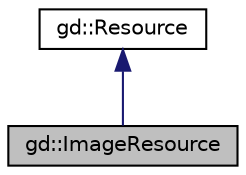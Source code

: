 digraph "gd::ImageResource"
{
  edge [fontname="Helvetica",fontsize="10",labelfontname="Helvetica",labelfontsize="10"];
  node [fontname="Helvetica",fontsize="10",shape=record];
  Node1 [label="gd::ImageResource",height=0.2,width=0.4,color="black", fillcolor="grey75", style="filled" fontcolor="black"];
  Node2 -> Node1 [dir="back",color="midnightblue",fontsize="10",style="solid",fontname="Helvetica"];
  Node2 [label="gd::Resource",height=0.2,width=0.4,color="black", fillcolor="white", style="filled",URL="$classgd_1_1_resource.html",tooltip="Base class to describe a resource used by a game. "];
}
